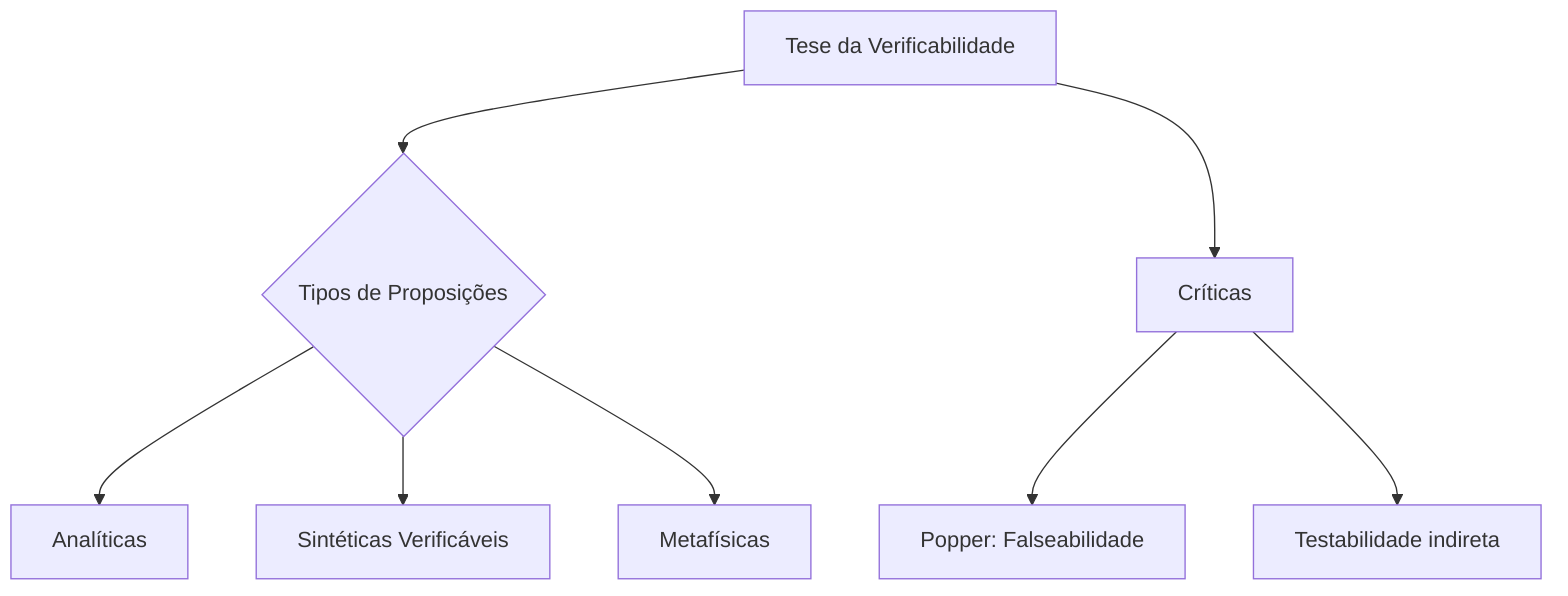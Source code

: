 graph TD
  A[Tese da Verificabilidade] --> B{Tipos de Proposições}
  B --> C[Analíticas]
  B --> D[Sintéticas Verificáveis]
  B --> E[Metafísicas]
  A --> F[Críticas]
  F --> G[Popper: Falseabilidade]
  F --> H[Testabilidade indireta]